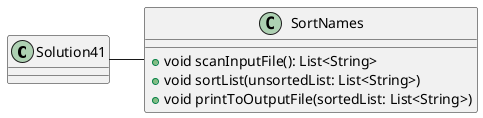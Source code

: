 @startuml
'https://plantuml.com/class-diagram

class Solution41{

}

class SortNames {
+void scanInputFile(): List<String>
+void sortList(unsortedList: List<String>)
+void printToOutputFile(sortedList: List<String>)
}

Solution41 - SortNames

@enduml